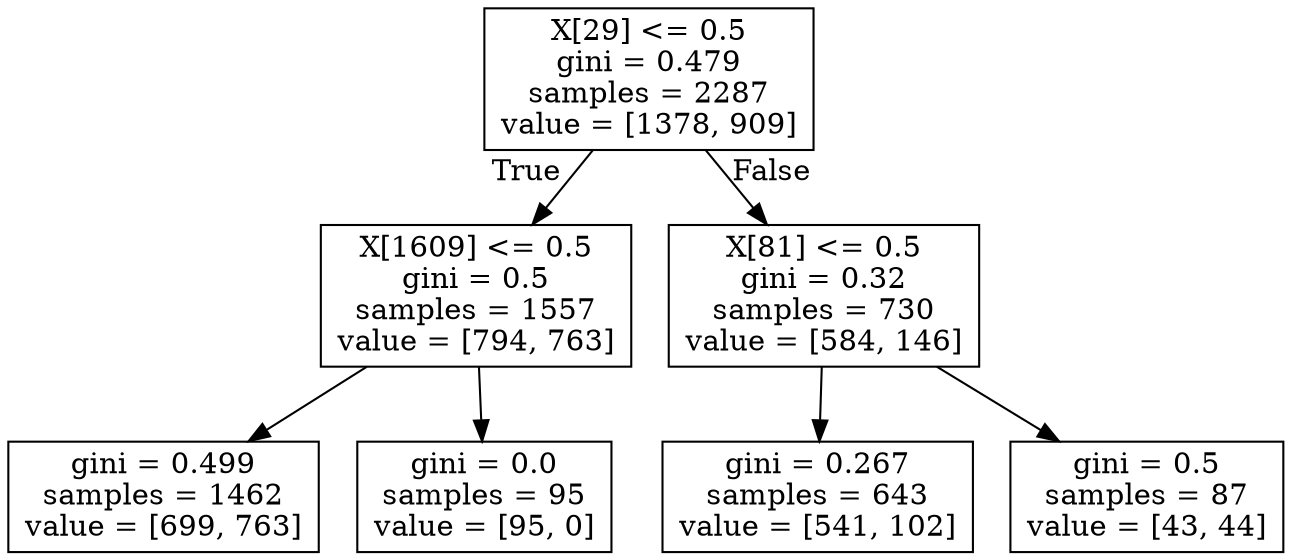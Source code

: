 digraph Tree {
node [shape=box] ;
0 [label="X[29] <= 0.5\ngini = 0.479\nsamples = 2287\nvalue = [1378, 909]"] ;
1 [label="X[1609] <= 0.5\ngini = 0.5\nsamples = 1557\nvalue = [794, 763]"] ;
0 -> 1 [labeldistance=2.5, labelangle=45, headlabel="True"] ;
2 [label="gini = 0.499\nsamples = 1462\nvalue = [699, 763]"] ;
1 -> 2 ;
3 [label="gini = 0.0\nsamples = 95\nvalue = [95, 0]"] ;
1 -> 3 ;
4 [label="X[81] <= 0.5\ngini = 0.32\nsamples = 730\nvalue = [584, 146]"] ;
0 -> 4 [labeldistance=2.5, labelangle=-45, headlabel="False"] ;
5 [label="gini = 0.267\nsamples = 643\nvalue = [541, 102]"] ;
4 -> 5 ;
6 [label="gini = 0.5\nsamples = 87\nvalue = [43, 44]"] ;
4 -> 6 ;
}